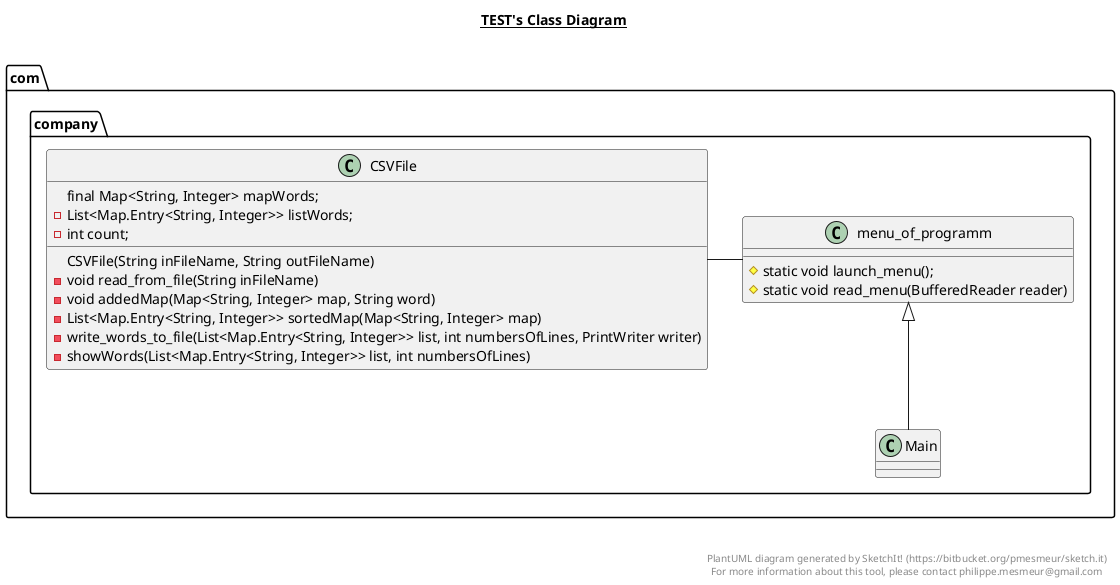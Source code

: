@startuml

title __TEST's Class Diagram__\n

  namespace com.company {
    class com.company.CSVFile {
    final Map<String, Integer> mapWords;
    - List<Map.Entry<String, Integer>> listWords;
    - int count;
    CSVFile(String inFileName, String outFileName)
    - void read_from_file(String inFileName)
    - void addedMap(Map<String, Integer> map, String word)
    - List<Map.Entry<String, Integer>> sortedMap(Map<String, Integer> map)
    - write_words_to_file(List<Map.Entry<String, Integer>> list, int numbersOfLines, PrintWriter writer)
    - showWords(List<Map.Entry<String, Integer>> list, int numbersOfLines)
    }
  }


  namespace com.company {
    class com.company.Main {
    }
  }


  namespace com.company {
    class com.company.menu_of_programm {
    # static void launch_menu();
    # static void read_menu(BufferedReader reader)
    }
  }


  com.company.Main -up-|> com.company.menu_of_programm
  com.company.CSVFile - com.company.menu_of_programm

right footer


PlantUML diagram generated by SketchIt! (https://bitbucket.org/pmesmeur/sketch.it)
For more information about this tool, please contact philippe.mesmeur@gmail.com
endfooter

@enduml
